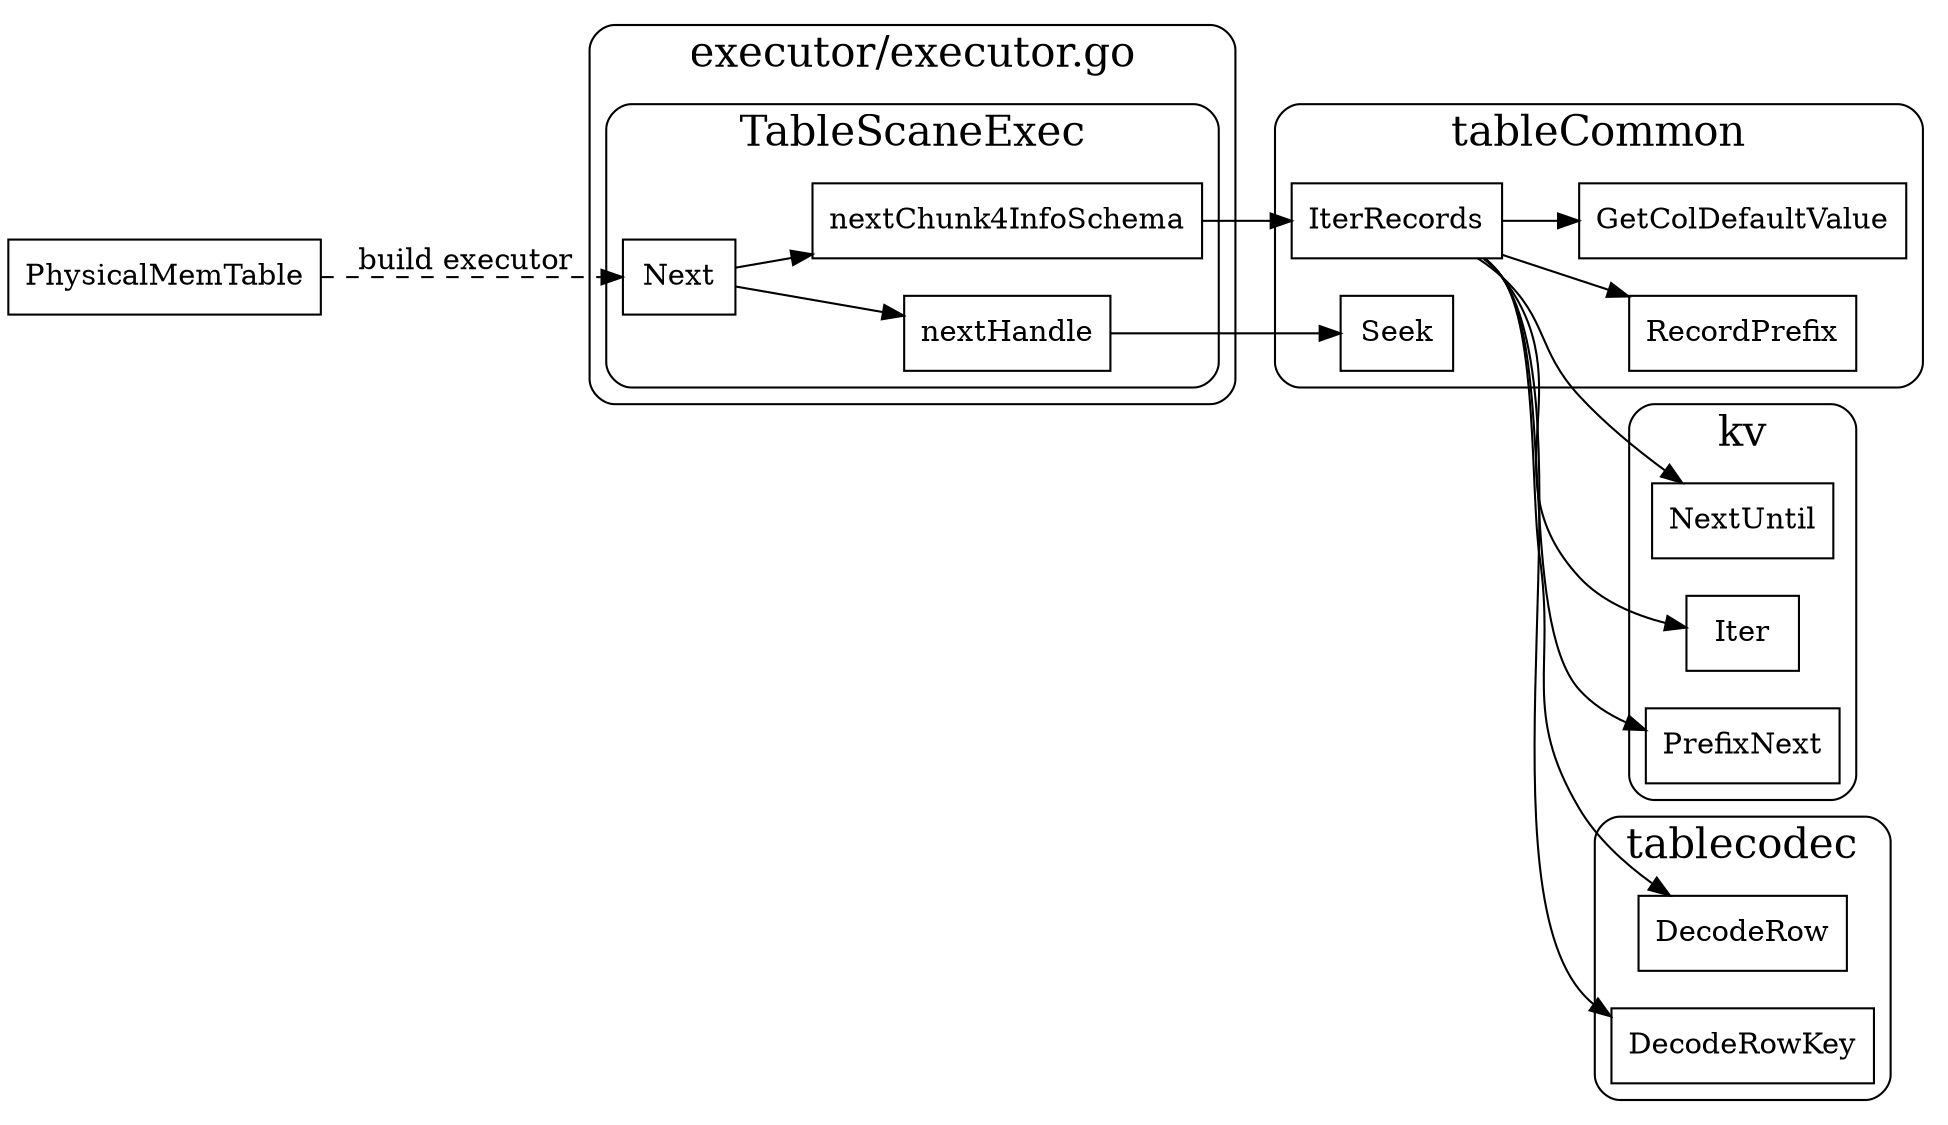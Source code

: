 digraph table_iterRecord{
  node[shape=box;];
  newrank=true;
  rankdir=LR;

  subgraph cluster_kv {
    graph[label="kv";fontsize=20;style=rounded];
    kv_NextUtil[label="NextUntil"];
    txn_Iter[label="Iter"];
    PrefixNext;
  }
  subgraph cluster_tablecodec {
    graph[label="tablecodec";fontsize=20;style=rounded];
    DecodeRow;
    DecodeRowKey;
  }

  subgraph cluster_tableCommon {
    graph[label="tableCommon";fontsize=20;style=rounded];
    Table_IterRecords[label="IterRecords"];

    Table_IterRecords-> {
      txn_Iter;
      RecordPrefix;
      DecodeRowKey;
      DecodeRow;
      GetColDefaultValue;
      kv_NextUtil;
      PrefixNext;
    };
    Table_Seek[label="Seek"];
  }

  subgraph cluster_executor {
    graph[label="executor/executor.go";fontsize=20;style=rounded]
    subgraph cluster_TableScaneExec {
      graph[label="TableScaneExec";fontsize=20;style=rounded];
      Next -> nextChunk4InfoSchema -> Table_IterRecords;
      Next -> nextHandle -> Table_Seek;
    }
  }

  PhysicalMemTable -> Next[style=dashed;label="build executor"];
}
